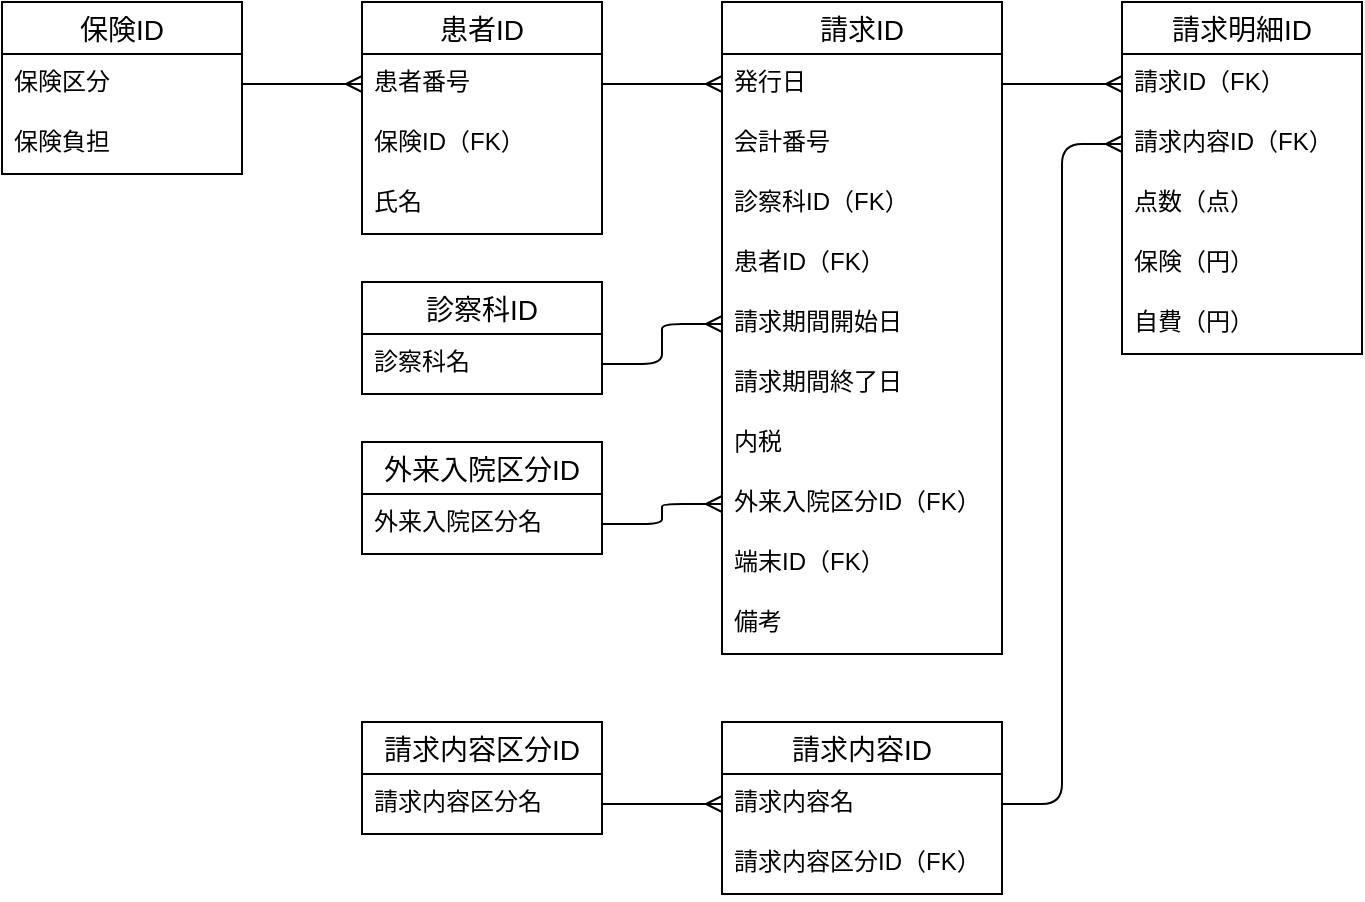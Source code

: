 <mxfile>
    <diagram id="5bUb7harYfp4apVZsuYl" name="ページ1">
        <mxGraphModel dx="1732" dy="553" grid="1" gridSize="5" guides="1" tooltips="1" connect="1" arrows="1" fold="1" page="1" pageScale="1" pageWidth="1169" pageHeight="827" math="0" shadow="0">
            <root>
                <mxCell id="0"/>
                <mxCell id="1" parent="0"/>
                <mxCell id="28" value="患者ID" style="swimlane;fontStyle=0;childLayout=stackLayout;horizontal=1;startSize=26;horizontalStack=0;resizeParent=1;resizeParentMax=0;resizeLast=0;collapsible=1;marginBottom=0;align=center;fontSize=14;" parent="1" vertex="1">
                    <mxGeometry x="240" y="60" width="120" height="116" as="geometry"/>
                </mxCell>
                <mxCell id="29" value="患者番号" style="text;strokeColor=none;fillColor=none;spacingLeft=4;spacingRight=4;overflow=hidden;rotatable=0;points=[[0,0.5],[1,0.5]];portConstraint=eastwest;fontSize=12;" parent="28" vertex="1">
                    <mxGeometry y="26" width="120" height="30" as="geometry"/>
                </mxCell>
                <mxCell id="30" value="保険ID（FK）" style="text;strokeColor=none;fillColor=none;spacingLeft=4;spacingRight=4;overflow=hidden;rotatable=0;points=[[0,0.5],[1,0.5]];portConstraint=eastwest;fontSize=12;" parent="28" vertex="1">
                    <mxGeometry y="56" width="120" height="30" as="geometry"/>
                </mxCell>
                <mxCell id="31" value="氏名" style="text;strokeColor=none;fillColor=none;spacingLeft=4;spacingRight=4;overflow=hidden;rotatable=0;points=[[0,0.5],[1,0.5]];portConstraint=eastwest;fontSize=12;" parent="28" vertex="1">
                    <mxGeometry y="86" width="120" height="30" as="geometry"/>
                </mxCell>
                <mxCell id="70" value="" style="edgeStyle=entityRelationEdgeStyle;fontSize=12;html=1;endArrow=ERmany;exitX=1;exitY=0.5;exitDx=0;exitDy=0;entryX=0;entryY=0.5;entryDx=0;entryDy=0;" parent="1" source="89" target="29" edge="1">
                    <mxGeometry width="100" height="100" relative="1" as="geometry">
                        <mxPoint x="360" y="101" as="sourcePoint"/>
                        <mxPoint x="425" y="346" as="targetPoint"/>
                    </mxGeometry>
                </mxCell>
                <mxCell id="87" value="" style="edgeStyle=entityRelationEdgeStyle;fontSize=12;html=1;endArrow=ERmany;exitX=1;exitY=0.5;exitDx=0;exitDy=0;" parent="1" source="29" target="97" edge="1">
                    <mxGeometry width="100" height="100" relative="1" as="geometry">
                        <mxPoint x="540" y="101" as="sourcePoint"/>
                        <mxPoint x="425" y="106" as="targetPoint"/>
                    </mxGeometry>
                </mxCell>
                <mxCell id="88" value="保険ID" style="swimlane;fontStyle=0;childLayout=stackLayout;horizontal=1;startSize=26;horizontalStack=0;resizeParent=1;resizeParentMax=0;resizeLast=0;collapsible=1;marginBottom=0;align=center;fontSize=14;" parent="1" vertex="1">
                    <mxGeometry x="60" y="60" width="120" height="86" as="geometry"/>
                </mxCell>
                <mxCell id="89" value="保険区分" style="text;strokeColor=none;fillColor=none;spacingLeft=4;spacingRight=4;overflow=hidden;rotatable=0;points=[[0,0.5],[1,0.5]];portConstraint=eastwest;fontSize=12;" parent="88" vertex="1">
                    <mxGeometry y="26" width="120" height="30" as="geometry"/>
                </mxCell>
                <mxCell id="90" value="保険負担" style="text;strokeColor=none;fillColor=none;spacingLeft=4;spacingRight=4;overflow=hidden;rotatable=0;points=[[0,0.5],[1,0.5]];portConstraint=eastwest;fontSize=12;" parent="88" vertex="1">
                    <mxGeometry y="56" width="120" height="30" as="geometry"/>
                </mxCell>
                <mxCell id="96" value="請求ID" style="swimlane;fontStyle=0;childLayout=stackLayout;horizontal=1;startSize=26;horizontalStack=0;resizeParent=1;resizeParentMax=0;resizeLast=0;collapsible=1;marginBottom=0;align=center;fontSize=14;" parent="1" vertex="1">
                    <mxGeometry x="420" y="60" width="140" height="326" as="geometry"/>
                </mxCell>
                <mxCell id="97" value="発行日" style="text;strokeColor=none;fillColor=none;spacingLeft=4;spacingRight=4;overflow=hidden;rotatable=0;points=[[0,0.5],[1,0.5]];portConstraint=eastwest;fontSize=12;" parent="96" vertex="1">
                    <mxGeometry y="26" width="140" height="30" as="geometry"/>
                </mxCell>
                <mxCell id="98" value="会計番号" style="text;strokeColor=none;fillColor=none;spacingLeft=4;spacingRight=4;overflow=hidden;rotatable=0;points=[[0,0.5],[1,0.5]];portConstraint=eastwest;fontSize=12;" parent="96" vertex="1">
                    <mxGeometry y="56" width="140" height="30" as="geometry"/>
                </mxCell>
                <mxCell id="99" value="診察科ID（FK）" style="text;strokeColor=none;fillColor=none;spacingLeft=4;spacingRight=4;overflow=hidden;rotatable=0;points=[[0,0.5],[1,0.5]];portConstraint=eastwest;fontSize=12;" parent="96" vertex="1">
                    <mxGeometry y="86" width="140" height="30" as="geometry"/>
                </mxCell>
                <mxCell id="100" value="患者ID（FK）" style="text;strokeColor=none;fillColor=none;spacingLeft=4;spacingRight=4;overflow=hidden;rotatable=0;points=[[0,0.5],[1,0.5]];portConstraint=eastwest;fontSize=12;" parent="96" vertex="1">
                    <mxGeometry y="116" width="140" height="30" as="geometry"/>
                </mxCell>
                <mxCell id="101" value="請求期間開始日" style="text;strokeColor=none;fillColor=none;spacingLeft=4;spacingRight=4;overflow=hidden;rotatable=0;points=[[0,0.5],[1,0.5]];portConstraint=eastwest;fontSize=12;" parent="96" vertex="1">
                    <mxGeometry y="146" width="140" height="30" as="geometry"/>
                </mxCell>
                <mxCell id="102" value="請求期間終了日" style="text;strokeColor=none;fillColor=none;spacingLeft=4;spacingRight=4;overflow=hidden;rotatable=0;points=[[0,0.5],[1,0.5]];portConstraint=eastwest;fontSize=12;" parent="96" vertex="1">
                    <mxGeometry y="176" width="140" height="30" as="geometry"/>
                </mxCell>
                <mxCell id="120" value="内税" style="text;strokeColor=none;fillColor=none;spacingLeft=4;spacingRight=4;overflow=hidden;rotatable=0;points=[[0,0.5],[1,0.5]];portConstraint=eastwest;fontSize=12;" parent="96" vertex="1">
                    <mxGeometry y="206" width="140" height="30" as="geometry"/>
                </mxCell>
                <mxCell id="121" value="外来入院区分ID（FK）" style="text;strokeColor=none;fillColor=none;spacingLeft=4;spacingRight=4;overflow=hidden;rotatable=0;points=[[0,0.5],[1,0.5]];portConstraint=eastwest;fontSize=12;" parent="96" vertex="1">
                    <mxGeometry y="236" width="140" height="30" as="geometry"/>
                </mxCell>
                <mxCell id="122" value="端末ID（FK）" style="text;strokeColor=none;fillColor=none;spacingLeft=4;spacingRight=4;overflow=hidden;rotatable=0;points=[[0,0.5],[1,0.5]];portConstraint=eastwest;fontSize=12;" parent="96" vertex="1">
                    <mxGeometry y="266" width="140" height="30" as="geometry"/>
                </mxCell>
                <mxCell id="123" value="備考" style="text;strokeColor=none;fillColor=none;spacingLeft=4;spacingRight=4;overflow=hidden;rotatable=0;points=[[0,0.5],[1,0.5]];portConstraint=eastwest;fontSize=12;" parent="96" vertex="1">
                    <mxGeometry y="296" width="140" height="30" as="geometry"/>
                </mxCell>
                <mxCell id="124" value="診察科ID" style="swimlane;fontStyle=0;childLayout=stackLayout;horizontal=1;startSize=26;horizontalStack=0;resizeParent=1;resizeParentMax=0;resizeLast=0;collapsible=1;marginBottom=0;align=center;fontSize=14;" parent="1" vertex="1">
                    <mxGeometry x="240" y="200" width="120" height="56" as="geometry"/>
                </mxCell>
                <mxCell id="125" value="診察科名" style="text;strokeColor=none;fillColor=none;spacingLeft=4;spacingRight=4;overflow=hidden;rotatable=0;points=[[0,0.5],[1,0.5]];portConstraint=eastwest;fontSize=12;" parent="124" vertex="1">
                    <mxGeometry y="26" width="120" height="30" as="geometry"/>
                </mxCell>
                <mxCell id="126" value="外来入院区分ID" style="swimlane;fontStyle=0;childLayout=stackLayout;horizontal=1;startSize=26;horizontalStack=0;resizeParent=1;resizeParentMax=0;resizeLast=0;collapsible=1;marginBottom=0;align=center;fontSize=14;" parent="1" vertex="1">
                    <mxGeometry x="240" y="280" width="120" height="56" as="geometry"/>
                </mxCell>
                <mxCell id="127" value="外来入院区分名" style="text;strokeColor=none;fillColor=none;spacingLeft=4;spacingRight=4;overflow=hidden;rotatable=0;points=[[0,0.5],[1,0.5]];portConstraint=eastwest;fontSize=12;" parent="126" vertex="1">
                    <mxGeometry y="26" width="120" height="30" as="geometry"/>
                </mxCell>
                <mxCell id="128" value="" style="edgeStyle=entityRelationEdgeStyle;fontSize=12;html=1;endArrow=ERmany;exitX=1;exitY=0.5;exitDx=0;exitDy=0;entryX=0;entryY=0.5;entryDx=0;entryDy=0;" parent="1" source="125" target="101" edge="1">
                    <mxGeometry width="100" height="100" relative="1" as="geometry">
                        <mxPoint x="365" y="106" as="sourcePoint"/>
                        <mxPoint x="425" y="106" as="targetPoint"/>
                    </mxGeometry>
                </mxCell>
                <mxCell id="129" value="" style="edgeStyle=entityRelationEdgeStyle;fontSize=12;html=1;endArrow=ERmany;exitX=1;exitY=0.5;exitDx=0;exitDy=0;entryX=0;entryY=0.5;entryDx=0;entryDy=0;" parent="1" source="127" target="121" edge="1">
                    <mxGeometry width="100" height="100" relative="1" as="geometry">
                        <mxPoint x="365" y="246" as="sourcePoint"/>
                        <mxPoint x="425" y="226" as="targetPoint"/>
                    </mxGeometry>
                </mxCell>
                <mxCell id="130" value="請求明細ID" style="swimlane;fontStyle=0;childLayout=stackLayout;horizontal=1;startSize=26;horizontalStack=0;resizeParent=1;resizeParentMax=0;resizeLast=0;collapsible=1;marginBottom=0;align=center;fontSize=14;" parent="1" vertex="1">
                    <mxGeometry x="620" y="60" width="120" height="176" as="geometry"/>
                </mxCell>
                <mxCell id="131" value="請求ID（FK）" style="text;strokeColor=none;fillColor=none;spacingLeft=4;spacingRight=4;overflow=hidden;rotatable=0;points=[[0,0.5],[1,0.5]];portConstraint=eastwest;fontSize=12;" parent="130" vertex="1">
                    <mxGeometry y="26" width="120" height="30" as="geometry"/>
                </mxCell>
                <mxCell id="137" value="請求内容ID（FK）&#10;" style="text;strokeColor=none;fillColor=none;spacingLeft=4;spacingRight=4;overflow=hidden;rotatable=0;points=[[0,0.5],[1,0.5]];portConstraint=eastwest;fontSize=12;" parent="130" vertex="1">
                    <mxGeometry y="56" width="120" height="30" as="geometry"/>
                </mxCell>
                <mxCell id="138" value="点数（点）" style="text;strokeColor=none;fillColor=none;spacingLeft=4;spacingRight=4;overflow=hidden;rotatable=0;points=[[0,0.5],[1,0.5]];portConstraint=eastwest;fontSize=12;" parent="130" vertex="1">
                    <mxGeometry y="86" width="120" height="30" as="geometry"/>
                </mxCell>
                <mxCell id="139" value="保険（円）" style="text;strokeColor=none;fillColor=none;spacingLeft=4;spacingRight=4;overflow=hidden;rotatable=0;points=[[0,0.5],[1,0.5]];portConstraint=eastwest;fontSize=12;" parent="130" vertex="1">
                    <mxGeometry y="116" width="120" height="30" as="geometry"/>
                </mxCell>
                <mxCell id="140" value="自費（円）" style="text;strokeColor=none;fillColor=none;spacingLeft=4;spacingRight=4;overflow=hidden;rotatable=0;points=[[0,0.5],[1,0.5]];portConstraint=eastwest;fontSize=12;" parent="130" vertex="1">
                    <mxGeometry y="146" width="120" height="30" as="geometry"/>
                </mxCell>
                <mxCell id="141" value="請求内容ID" style="swimlane;fontStyle=0;childLayout=stackLayout;horizontal=1;startSize=26;horizontalStack=0;resizeParent=1;resizeParentMax=0;resizeLast=0;collapsible=1;marginBottom=0;align=center;fontSize=14;" parent="1" vertex="1">
                    <mxGeometry x="420" y="420" width="140" height="86" as="geometry"/>
                </mxCell>
                <mxCell id="142" value="請求内容名" style="text;strokeColor=none;fillColor=none;spacingLeft=4;spacingRight=4;overflow=hidden;rotatable=0;points=[[0,0.5],[1,0.5]];portConstraint=eastwest;fontSize=12;" parent="141" vertex="1">
                    <mxGeometry y="26" width="140" height="30" as="geometry"/>
                </mxCell>
                <mxCell id="143" value="請求内容区分ID（FK）" style="text;strokeColor=none;fillColor=none;spacingLeft=4;spacingRight=4;overflow=hidden;rotatable=0;points=[[0,0.5],[1,0.5]];portConstraint=eastwest;fontSize=12;" parent="141" vertex="1">
                    <mxGeometry y="56" width="140" height="30" as="geometry"/>
                </mxCell>
                <mxCell id="144" value="請求内容区分ID" style="swimlane;fontStyle=0;childLayout=stackLayout;horizontal=1;startSize=26;horizontalStack=0;resizeParent=1;resizeParentMax=0;resizeLast=0;collapsible=1;marginBottom=0;align=center;fontSize=14;" parent="1" vertex="1">
                    <mxGeometry x="240" y="420" width="120" height="56" as="geometry"/>
                </mxCell>
                <mxCell id="145" value="請求内容区分名" style="text;strokeColor=none;fillColor=none;spacingLeft=4;spacingRight=4;overflow=hidden;rotatable=0;points=[[0,0.5],[1,0.5]];portConstraint=eastwest;fontSize=12;" parent="144" vertex="1">
                    <mxGeometry y="26" width="120" height="30" as="geometry"/>
                </mxCell>
                <mxCell id="146" value="" style="edgeStyle=entityRelationEdgeStyle;fontSize=12;html=1;endArrow=ERmany;exitX=1;exitY=0.5;exitDx=0;exitDy=0;entryX=0;entryY=0.5;entryDx=0;entryDy=0;" parent="1" source="145" target="142" edge="1">
                    <mxGeometry width="100" height="100" relative="1" as="geometry">
                        <mxPoint x="365" y="326" as="sourcePoint"/>
                        <mxPoint x="425" y="316" as="targetPoint"/>
                    </mxGeometry>
                </mxCell>
                <mxCell id="147" value="" style="edgeStyle=entityRelationEdgeStyle;fontSize=12;html=1;endArrow=ERmany;exitX=1;exitY=0.5;exitDx=0;exitDy=0;entryX=0;entryY=0.5;entryDx=0;entryDy=0;" parent="1" source="142" target="137" edge="1">
                    <mxGeometry width="100" height="100" relative="1" as="geometry">
                        <mxPoint x="365" y="466" as="sourcePoint"/>
                        <mxPoint x="425" y="466" as="targetPoint"/>
                    </mxGeometry>
                </mxCell>
                <mxCell id="148" value="" style="edgeStyle=entityRelationEdgeStyle;fontSize=12;html=1;endArrow=ERmany;exitX=1;exitY=0.5;exitDx=0;exitDy=0;entryX=0;entryY=0.5;entryDx=0;entryDy=0;" parent="1" source="97" target="131" edge="1">
                    <mxGeometry width="100" height="100" relative="1" as="geometry">
                        <mxPoint x="365" y="106" as="sourcePoint"/>
                        <mxPoint x="425" y="106" as="targetPoint"/>
                    </mxGeometry>
                </mxCell>
            </root>
        </mxGraphModel>
    </diagram>
</mxfile>